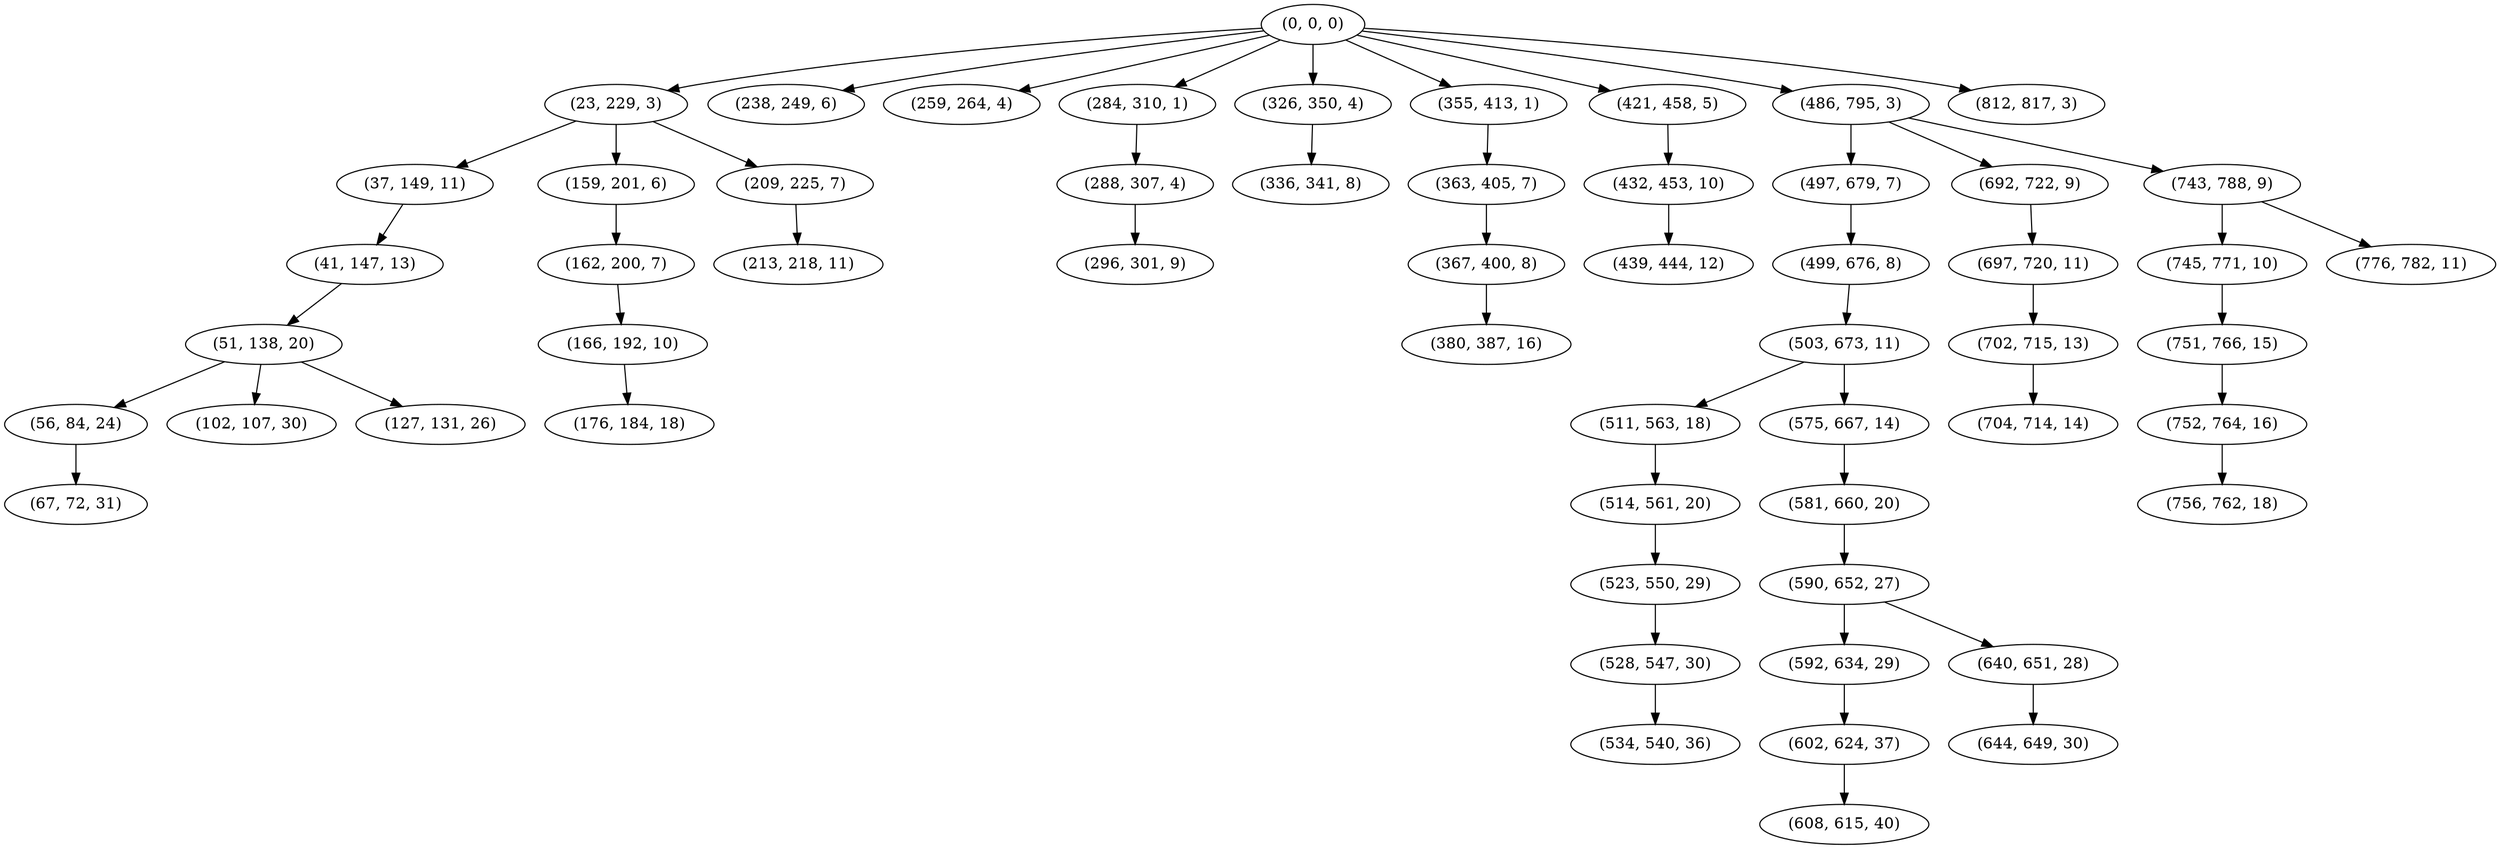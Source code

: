 digraph tree {
    "(0, 0, 0)";
    "(23, 229, 3)";
    "(37, 149, 11)";
    "(41, 147, 13)";
    "(51, 138, 20)";
    "(56, 84, 24)";
    "(67, 72, 31)";
    "(102, 107, 30)";
    "(127, 131, 26)";
    "(159, 201, 6)";
    "(162, 200, 7)";
    "(166, 192, 10)";
    "(176, 184, 18)";
    "(209, 225, 7)";
    "(213, 218, 11)";
    "(238, 249, 6)";
    "(259, 264, 4)";
    "(284, 310, 1)";
    "(288, 307, 4)";
    "(296, 301, 9)";
    "(326, 350, 4)";
    "(336, 341, 8)";
    "(355, 413, 1)";
    "(363, 405, 7)";
    "(367, 400, 8)";
    "(380, 387, 16)";
    "(421, 458, 5)";
    "(432, 453, 10)";
    "(439, 444, 12)";
    "(486, 795, 3)";
    "(497, 679, 7)";
    "(499, 676, 8)";
    "(503, 673, 11)";
    "(511, 563, 18)";
    "(514, 561, 20)";
    "(523, 550, 29)";
    "(528, 547, 30)";
    "(534, 540, 36)";
    "(575, 667, 14)";
    "(581, 660, 20)";
    "(590, 652, 27)";
    "(592, 634, 29)";
    "(602, 624, 37)";
    "(608, 615, 40)";
    "(640, 651, 28)";
    "(644, 649, 30)";
    "(692, 722, 9)";
    "(697, 720, 11)";
    "(702, 715, 13)";
    "(704, 714, 14)";
    "(743, 788, 9)";
    "(745, 771, 10)";
    "(751, 766, 15)";
    "(752, 764, 16)";
    "(756, 762, 18)";
    "(776, 782, 11)";
    "(812, 817, 3)";
    "(0, 0, 0)" -> "(23, 229, 3)";
    "(0, 0, 0)" -> "(238, 249, 6)";
    "(0, 0, 0)" -> "(259, 264, 4)";
    "(0, 0, 0)" -> "(284, 310, 1)";
    "(0, 0, 0)" -> "(326, 350, 4)";
    "(0, 0, 0)" -> "(355, 413, 1)";
    "(0, 0, 0)" -> "(421, 458, 5)";
    "(0, 0, 0)" -> "(486, 795, 3)";
    "(0, 0, 0)" -> "(812, 817, 3)";
    "(23, 229, 3)" -> "(37, 149, 11)";
    "(23, 229, 3)" -> "(159, 201, 6)";
    "(23, 229, 3)" -> "(209, 225, 7)";
    "(37, 149, 11)" -> "(41, 147, 13)";
    "(41, 147, 13)" -> "(51, 138, 20)";
    "(51, 138, 20)" -> "(56, 84, 24)";
    "(51, 138, 20)" -> "(102, 107, 30)";
    "(51, 138, 20)" -> "(127, 131, 26)";
    "(56, 84, 24)" -> "(67, 72, 31)";
    "(159, 201, 6)" -> "(162, 200, 7)";
    "(162, 200, 7)" -> "(166, 192, 10)";
    "(166, 192, 10)" -> "(176, 184, 18)";
    "(209, 225, 7)" -> "(213, 218, 11)";
    "(284, 310, 1)" -> "(288, 307, 4)";
    "(288, 307, 4)" -> "(296, 301, 9)";
    "(326, 350, 4)" -> "(336, 341, 8)";
    "(355, 413, 1)" -> "(363, 405, 7)";
    "(363, 405, 7)" -> "(367, 400, 8)";
    "(367, 400, 8)" -> "(380, 387, 16)";
    "(421, 458, 5)" -> "(432, 453, 10)";
    "(432, 453, 10)" -> "(439, 444, 12)";
    "(486, 795, 3)" -> "(497, 679, 7)";
    "(486, 795, 3)" -> "(692, 722, 9)";
    "(486, 795, 3)" -> "(743, 788, 9)";
    "(497, 679, 7)" -> "(499, 676, 8)";
    "(499, 676, 8)" -> "(503, 673, 11)";
    "(503, 673, 11)" -> "(511, 563, 18)";
    "(503, 673, 11)" -> "(575, 667, 14)";
    "(511, 563, 18)" -> "(514, 561, 20)";
    "(514, 561, 20)" -> "(523, 550, 29)";
    "(523, 550, 29)" -> "(528, 547, 30)";
    "(528, 547, 30)" -> "(534, 540, 36)";
    "(575, 667, 14)" -> "(581, 660, 20)";
    "(581, 660, 20)" -> "(590, 652, 27)";
    "(590, 652, 27)" -> "(592, 634, 29)";
    "(590, 652, 27)" -> "(640, 651, 28)";
    "(592, 634, 29)" -> "(602, 624, 37)";
    "(602, 624, 37)" -> "(608, 615, 40)";
    "(640, 651, 28)" -> "(644, 649, 30)";
    "(692, 722, 9)" -> "(697, 720, 11)";
    "(697, 720, 11)" -> "(702, 715, 13)";
    "(702, 715, 13)" -> "(704, 714, 14)";
    "(743, 788, 9)" -> "(745, 771, 10)";
    "(743, 788, 9)" -> "(776, 782, 11)";
    "(745, 771, 10)" -> "(751, 766, 15)";
    "(751, 766, 15)" -> "(752, 764, 16)";
    "(752, 764, 16)" -> "(756, 762, 18)";
}
